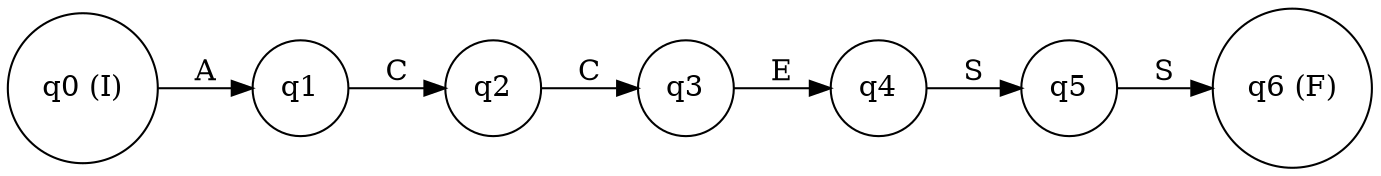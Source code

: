 digraph finite_state_machine {
rankdir=LR;
node [shape = circle];
q0 [label="q0 (I)"];
q1 [label="q1"];
q2 [label="q2"];
q3 [label="q3"];
q4 [label="q4"];
q5 [label="q5"];
q6 [label="q6 (F)"];
q0 -> q1 [label="A"];
q1 -> q2 [label="C"];
q2 -> q3 [label="C"];
q3 -> q4 [label="E"];
q4 -> q5 [label="S"];
q5 -> q6 [label="S"];
}